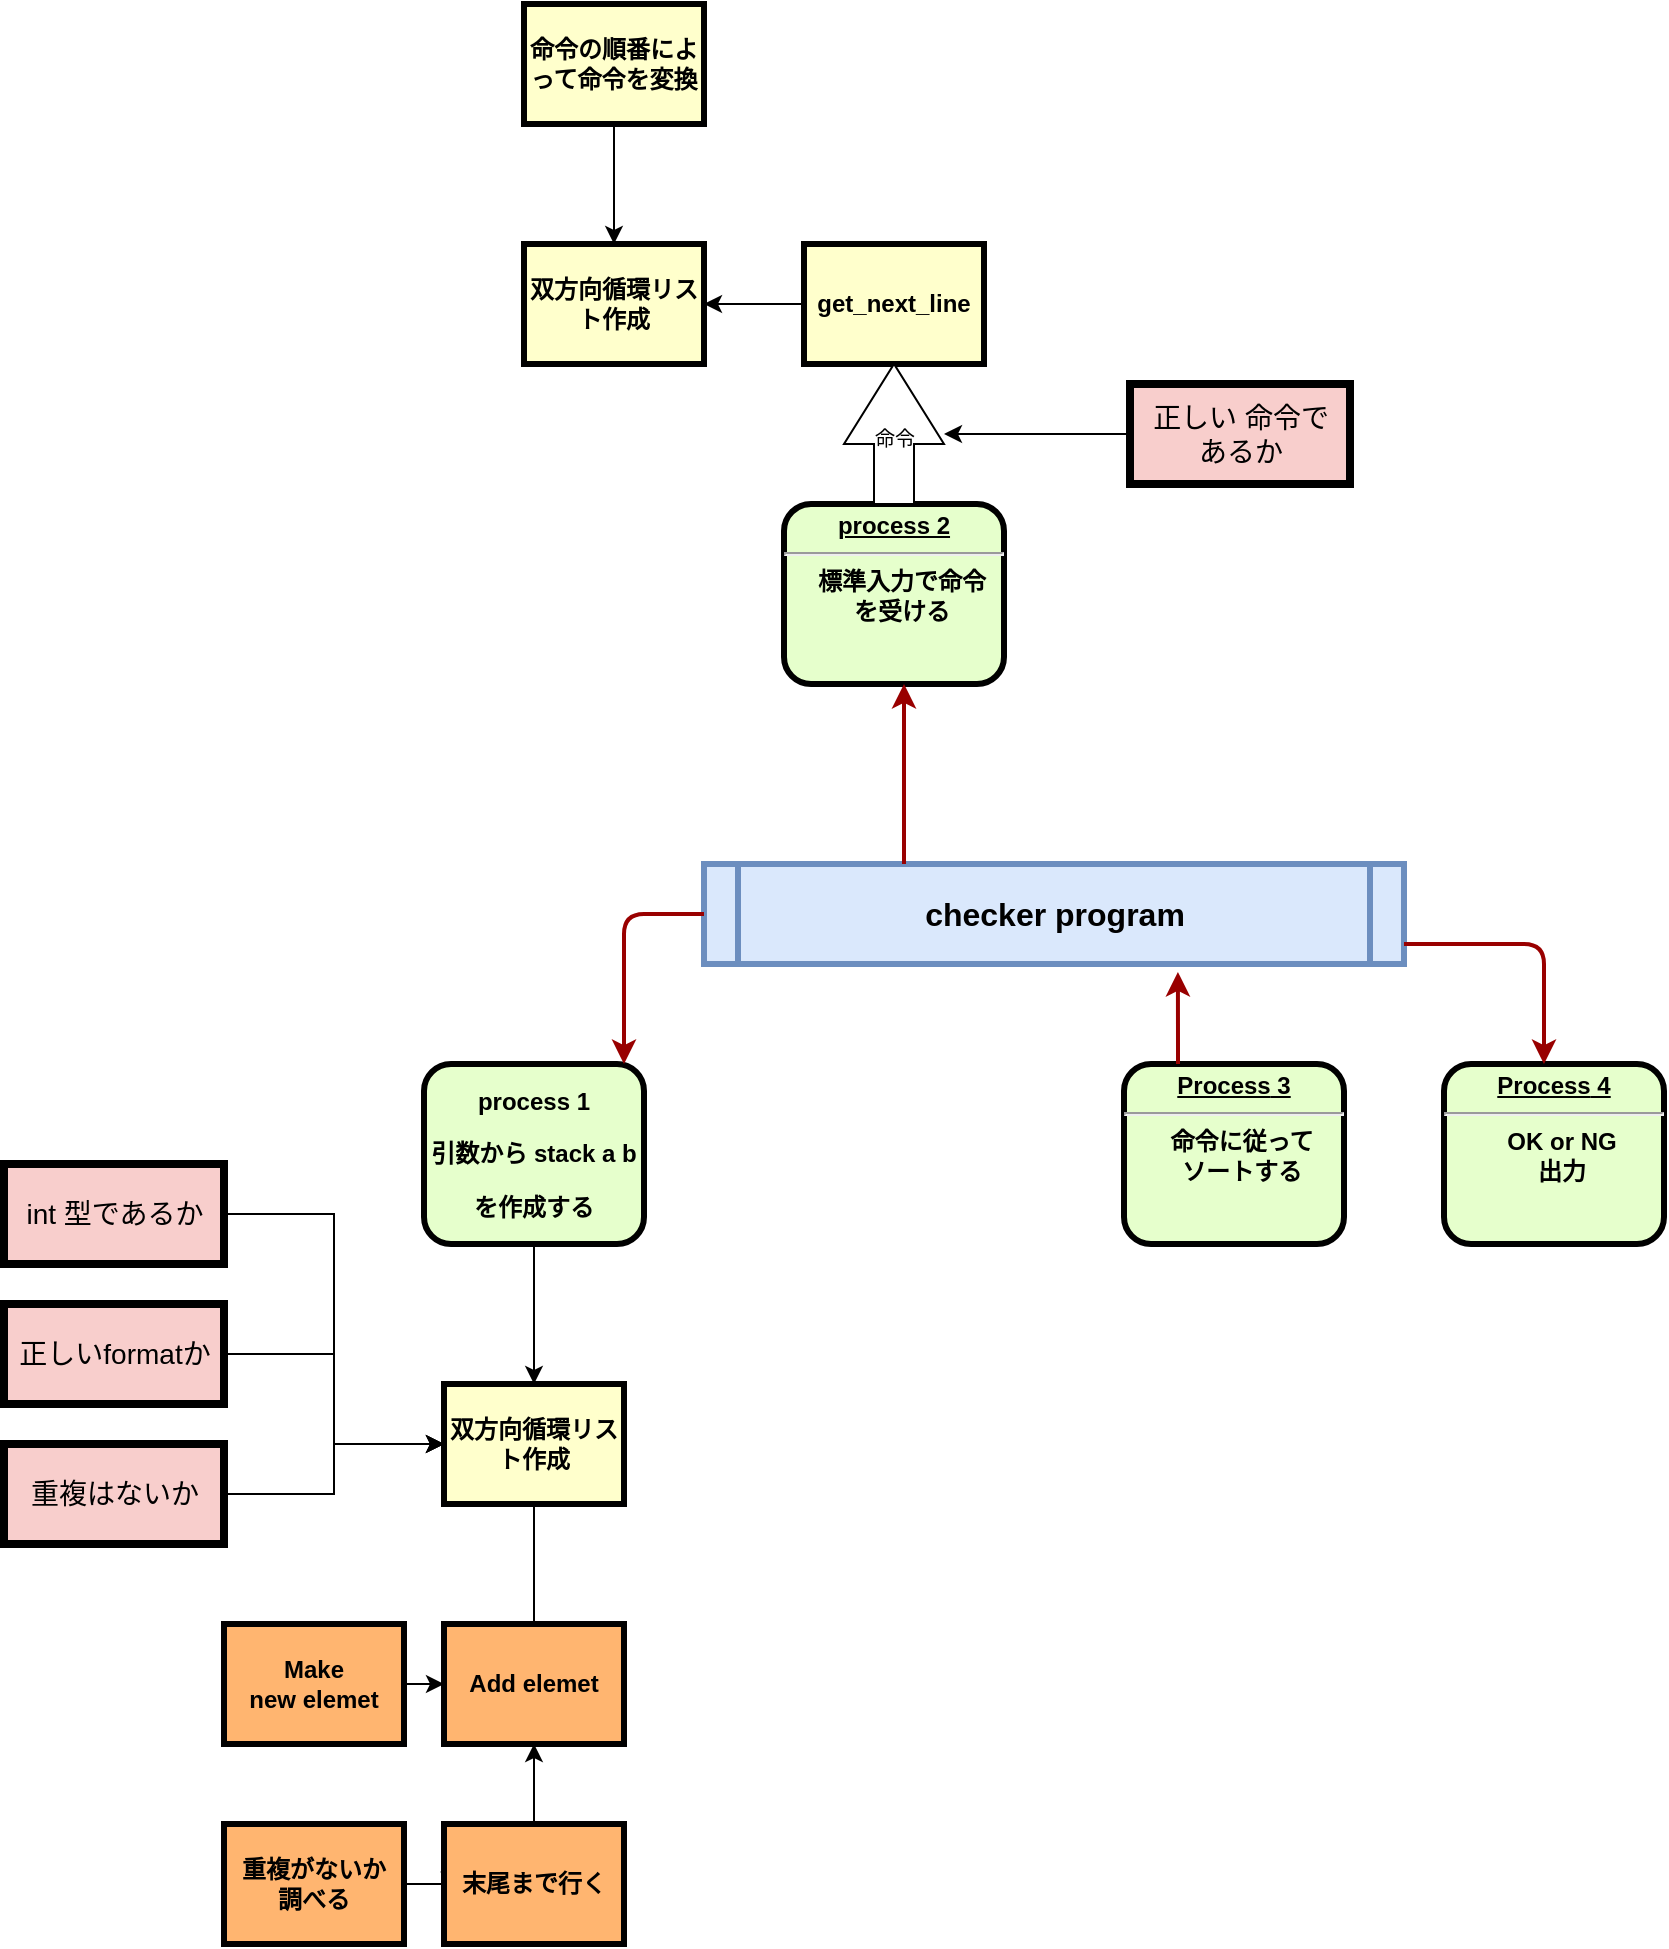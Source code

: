<mxfile version="14.6.0" type="github" pages="2">
  <diagram name="Page-1" id="c7558073-3199-34d8-9f00-42111426c3f3">
    <mxGraphModel dx="2252" dy="1963" grid="1" gridSize="10" guides="1" tooltips="1" connect="1" arrows="1" fold="1" page="1" pageScale="1" pageWidth="826" pageHeight="1169" background="#ffffff" math="0" shadow="0">
      <root>
        <mxCell id="0" />
        <mxCell id="1" parent="0" />
        <mxCell id="2" value="&lt;p style=&quot;line-height: 120%&quot;&gt;process 1&lt;/p&gt;&lt;p style=&quot;line-height: 120%&quot;&gt;引数から stack a b&lt;/p&gt;&lt;p style=&quot;line-height: 120%&quot;&gt;を作成する&lt;/p&gt;" style="verticalAlign=top;align=center;overflow=fill;fontSize=12;fontFamily=Helvetica;html=1;rounded=1;fontStyle=1;strokeWidth=3;fillColor=#E6FFCC;horizontal=1;" parent="1" vertex="1">
          <mxGeometry x="60" y="120" width="110" height="90" as="geometry" />
        </mxCell>
        <mxCell id="3" value="双方向循環リスト作成" style="whiteSpace=wrap;align=center;verticalAlign=middle;fontStyle=1;strokeWidth=3;fillColor=#FFFFCC" parent="1" vertex="1">
          <mxGeometry x="70" y="280" width="90" height="60" as="geometry" />
        </mxCell>
        <mxCell id="5" value="checker program" style="shape=process;whiteSpace=wrap;align=center;verticalAlign=middle;size=0.048;fontStyle=1;strokeWidth=3;fillColor=#dae8fc;fontSize=16;strokeColor=#6c8ebf;" parent="1" vertex="1">
          <mxGeometry x="200" y="20" width="350" height="50" as="geometry" />
        </mxCell>
        <mxCell id="6" value="&lt;p style=&quot;margin: 0px ; margin-top: 4px ; text-align: center ; text-decoration: underline&quot;&gt;&lt;strong&gt;process 2&lt;/strong&gt;&lt;/p&gt;&lt;hr&gt;&lt;p style=&quot;margin: 0px 0px 0px 8px&quot;&gt;標準入力で命令&lt;/p&gt;&lt;p style=&quot;margin: 0px 0px 0px 8px&quot;&gt;を受ける&lt;/p&gt;" style="verticalAlign=middle;align=center;overflow=fill;fontSize=12;fontFamily=Helvetica;html=1;rounded=1;fontStyle=1;strokeWidth=3;fillColor=#E6FFCC" parent="1" vertex="1">
          <mxGeometry x="240" y="-160" width="110" height="90" as="geometry" />
        </mxCell>
        <mxCell id="7" value="&lt;p style=&quot;margin: 0px ; margin-top: 4px ; text-align: center ; text-decoration: underline&quot;&gt;&lt;strong&gt;&lt;strong&gt;Process&lt;/strong&gt;&amp;nbsp;4&lt;br&gt;&lt;/strong&gt;&lt;/p&gt;&lt;hr&gt;&lt;p style=&quot;margin: 0px ; margin-left: 8px&quot;&gt;OK or NG&lt;/p&gt;&lt;p style=&quot;margin: 0px ; margin-left: 8px&quot;&gt;出力&lt;/p&gt;" style="verticalAlign=middle;align=center;overflow=fill;fontSize=12;fontFamily=Helvetica;html=1;rounded=1;fontStyle=1;strokeWidth=3;fillColor=#E6FFCC" parent="1" vertex="1">
          <mxGeometry x="570" y="120" width="110" height="90" as="geometry" />
        </mxCell>
        <mxCell id="8" value="&lt;p style=&quot;margin: 0px ; margin-top: 4px ; text-align: center ; text-decoration: underline&quot;&gt;&lt;strong&gt;&lt;strong&gt;Process&lt;/strong&gt;&amp;nbsp;3&lt;br&gt;&lt;/strong&gt;&lt;/p&gt;&lt;hr&gt;&lt;p style=&quot;margin: 0px ; margin-left: 8px&quot;&gt;命令に従って&lt;/p&gt;&lt;p style=&quot;margin: 0px ; margin-left: 8px&quot;&gt;ソートする&lt;/p&gt;" style="verticalAlign=middle;align=center;overflow=fill;fontSize=12;fontFamily=Helvetica;html=1;rounded=1;fontStyle=1;strokeWidth=3;fillColor=#E6FFCC" parent="1" vertex="1">
          <mxGeometry x="410" y="120" width="110" height="90" as="geometry" />
        </mxCell>
        <mxCell id="55" value="" style="edgeStyle=elbowEdgeStyle;elbow=horizontal;strokeColor=#990000;strokeWidth=2" parent="1" source="5" target="2" edge="1">
          <mxGeometry width="100" height="100" relative="1" as="geometry">
            <mxPoint x="50" y="530" as="sourcePoint" />
            <mxPoint x="150" y="430" as="targetPoint" />
            <Array as="points">
              <mxPoint x="160" y="100" />
              <mxPoint x="260" y="110" />
              <mxPoint x="260" y="370" />
            </Array>
          </mxGeometry>
        </mxCell>
        <mxCell id="58" value="" style="edgeStyle=elbowEdgeStyle;elbow=horizontal;strokeColor=#990000;strokeWidth=2" parent="1" source="5" target="6" edge="1">
          <mxGeometry width="100" height="100" relative="1" as="geometry">
            <mxPoint x="380" y="370" as="sourcePoint" />
            <mxPoint x="480" y="270" as="targetPoint" />
            <Array as="points">
              <mxPoint x="300" y="-10" />
              <mxPoint x="340" y="120" />
              <mxPoint x="430" y="160" />
              <mxPoint x="440" y="310" />
            </Array>
          </mxGeometry>
        </mxCell>
        <mxCell id="68" value="" style="edgeStyle=elbowEdgeStyle;elbow=vertical;strokeColor=#990000;strokeWidth=2;entryX=0.677;entryY=1.08;entryDx=0;entryDy=0;entryPerimeter=0;" parent="1" source="8" target="5" edge="1">
          <mxGeometry width="100" height="100" relative="1" as="geometry">
            <mxPoint x="570" y="380" as="sourcePoint" />
            <mxPoint x="510" y="250" as="targetPoint" />
            <Array as="points">
              <mxPoint x="437" y="110" />
              <mxPoint x="560" y="130" />
              <mxPoint x="570" y="360" />
            </Array>
          </mxGeometry>
        </mxCell>
        <mxCell id="72" value="" style="edgeStyle=elbowEdgeStyle;elbow=vertical;strokeColor=#990000;strokeWidth=2" parent="1" source="5" target="7" edge="1">
          <mxGeometry width="100" height="100" relative="1" as="geometry">
            <mxPoint x="500" y="500" as="sourcePoint" />
            <mxPoint x="600" y="400" as="targetPoint" />
            <Array as="points">
              <mxPoint x="620" y="60" />
              <mxPoint x="530" y="100" />
              <mxPoint x="500" y="430" />
              <mxPoint x="736" y="290" />
              <mxPoint x="650" y="410" />
            </Array>
          </mxGeometry>
        </mxCell>
        <mxCell id="fz69ndk7nvcvvIbJwUme-115" value="" style="edgeStyle=orthogonalEdgeStyle;rounded=0;orthogonalLoop=1;jettySize=auto;html=1;fontSize=14;entryX=0;entryY=0.5;entryDx=0;entryDy=0;" parent="1" source="fz69ndk7nvcvvIbJwUme-93" target="3" edge="1">
          <mxGeometry relative="1" as="geometry" />
        </mxCell>
        <mxCell id="fz69ndk7nvcvvIbJwUme-93" value="int 型であるか" style="html=1;fontSize=14;fillColor=#f8cecc;strokeWidth=4;" parent="1" vertex="1">
          <mxGeometry x="-150" y="170" width="110" height="50" as="geometry" />
        </mxCell>
        <mxCell id="fz69ndk7nvcvvIbJwUme-113" value="" style="edgeStyle=orthogonalEdgeStyle;rounded=0;orthogonalLoop=1;jettySize=auto;html=1;fontSize=14;" parent="1" source="fz69ndk7nvcvvIbJwUme-103" target="3" edge="1">
          <mxGeometry relative="1" as="geometry" />
        </mxCell>
        <mxCell id="fz69ndk7nvcvvIbJwUme-103" value="正しいformatか" style="html=1;fontSize=14;fillColor=#f8cecc;strokeWidth=4;" parent="1" vertex="1">
          <mxGeometry x="-150" y="240" width="110" height="50" as="geometry" />
        </mxCell>
        <mxCell id="fz69ndk7nvcvvIbJwUme-114" value="" style="edgeStyle=orthogonalEdgeStyle;rounded=0;orthogonalLoop=1;jettySize=auto;html=1;fontSize=14;entryX=0;entryY=0.5;entryDx=0;entryDy=0;" parent="1" source="fz69ndk7nvcvvIbJwUme-104" target="3" edge="1">
          <mxGeometry relative="1" as="geometry" />
        </mxCell>
        <mxCell id="fz69ndk7nvcvvIbJwUme-104" value="重複はないか" style="html=1;fontSize=14;fillColor=#f8cecc;strokeWidth=4;" parent="1" vertex="1">
          <mxGeometry x="-150" y="310" width="110" height="50" as="geometry" />
        </mxCell>
        <mxCell id="fz69ndk7nvcvvIbJwUme-111" value="" style="endArrow=classic;html=1;fontSize=14;exitX=0.5;exitY=1;exitDx=0;exitDy=0;entryX=0.5;entryY=0;entryDx=0;entryDy=0;" parent="1" source="2" target="3" edge="1">
          <mxGeometry width="50" height="50" relative="1" as="geometry">
            <mxPoint x="370" y="490" as="sourcePoint" />
            <mxPoint x="420" y="440" as="targetPoint" />
          </mxGeometry>
        </mxCell>
        <mxCell id="9rM6C5nUxTdN7SFC1eX0-80" style="edgeStyle=orthogonalEdgeStyle;rounded=0;orthogonalLoop=1;jettySize=auto;html=1;exitX=1;exitY=0.5;exitDx=0;exitDy=0;entryX=0;entryY=0.5;entryDx=0;entryDy=0;" edge="1" parent="1" source="fz69ndk7nvcvvIbJwUme-116" target="fz69ndk7nvcvvIbJwUme-118">
          <mxGeometry relative="1" as="geometry" />
        </mxCell>
        <mxCell id="fz69ndk7nvcvvIbJwUme-116" value="Make &#xa;new elemet" style="whiteSpace=wrap;align=center;verticalAlign=middle;fontStyle=1;strokeWidth=3;fillColor=#FFB570;" parent="1" vertex="1">
          <mxGeometry x="-40" y="400" width="90" height="60" as="geometry" />
        </mxCell>
        <mxCell id="fz69ndk7nvcvvIbJwUme-118" value="Add elemet" style="whiteSpace=wrap;align=center;verticalAlign=middle;fontStyle=1;strokeWidth=3;fillColor=#FFB570;" parent="1" vertex="1">
          <mxGeometry x="70" y="400" width="90" height="60" as="geometry" />
        </mxCell>
        <mxCell id="fz69ndk7nvcvvIbJwUme-119" value="" style="endArrow=none;html=1;fontSize=14;" parent="1" source="3" target="fz69ndk7nvcvvIbJwUme-118" edge="1">
          <mxGeometry width="50" height="50" relative="1" as="geometry">
            <mxPoint x="120" y="360" as="sourcePoint" />
            <mxPoint x="186.383" y="298.98" as="targetPoint" />
          </mxGeometry>
        </mxCell>
        <mxCell id="9rM6C5nUxTdN7SFC1eX0-75" value="" style="edgeStyle=orthogonalEdgeStyle;rounded=0;orthogonalLoop=1;jettySize=auto;html=1;entryX=-0.022;entryY=0.4;entryDx=0;entryDy=0;entryPerimeter=0;" edge="1" parent="1" source="9rM6C5nUxTdN7SFC1eX0-72" target="9rM6C5nUxTdN7SFC1eX0-73">
          <mxGeometry relative="1" as="geometry" />
        </mxCell>
        <mxCell id="9rM6C5nUxTdN7SFC1eX0-72" value="重複がないか&#xa;調べる" style="whiteSpace=wrap;align=center;verticalAlign=middle;fontStyle=1;strokeWidth=3;fillColor=#FFB570;" vertex="1" parent="1">
          <mxGeometry x="-40" y="500" width="90" height="60" as="geometry" />
        </mxCell>
        <mxCell id="9rM6C5nUxTdN7SFC1eX0-82" style="edgeStyle=orthogonalEdgeStyle;rounded=0;orthogonalLoop=1;jettySize=auto;html=1;exitX=0.5;exitY=0;exitDx=0;exitDy=0;" edge="1" parent="1" source="9rM6C5nUxTdN7SFC1eX0-73" target="fz69ndk7nvcvvIbJwUme-118">
          <mxGeometry relative="1" as="geometry" />
        </mxCell>
        <mxCell id="9rM6C5nUxTdN7SFC1eX0-73" value="末尾まで行く" style="whiteSpace=wrap;align=center;verticalAlign=middle;fontStyle=1;strokeWidth=3;fillColor=#FFB570;" vertex="1" parent="1">
          <mxGeometry x="70" y="500" width="90" height="60" as="geometry" />
        </mxCell>
        <mxCell id="9rM6C5nUxTdN7SFC1eX0-83" value="双方向循環リスト作成" style="whiteSpace=wrap;align=center;verticalAlign=middle;fontStyle=1;strokeWidth=3;fillColor=#FFFFCC" vertex="1" parent="1">
          <mxGeometry x="110" y="-290" width="90" height="60" as="geometry" />
        </mxCell>
        <mxCell id="9rM6C5nUxTdN7SFC1eX0-89" value="" style="edgeStyle=orthogonalEdgeStyle;rounded=0;orthogonalLoop=1;jettySize=auto;html=1;" edge="1" parent="1" source="9rM6C5nUxTdN7SFC1eX0-86" target="9rM6C5nUxTdN7SFC1eX0-83">
          <mxGeometry relative="1" as="geometry" />
        </mxCell>
        <mxCell id="9rM6C5nUxTdN7SFC1eX0-86" value="get_next_line" style="whiteSpace=wrap;align=center;verticalAlign=middle;fontStyle=1;strokeWidth=3;fillColor=#FFFFCC" vertex="1" parent="1">
          <mxGeometry x="250" y="-290" width="90" height="60" as="geometry" />
        </mxCell>
        <mxCell id="9rM6C5nUxTdN7SFC1eX0-91" value="" style="edgeStyle=orthogonalEdgeStyle;rounded=0;orthogonalLoop=1;jettySize=auto;html=1;fontSize=16;" edge="1" parent="1" source="9rM6C5nUxTdN7SFC1eX0-90" target="9rM6C5nUxTdN7SFC1eX0-83">
          <mxGeometry relative="1" as="geometry" />
        </mxCell>
        <mxCell id="9rM6C5nUxTdN7SFC1eX0-90" value="命令の順番によって命令を変換" style="whiteSpace=wrap;align=center;verticalAlign=middle;fontStyle=1;strokeWidth=3;fillColor=#FFFFCC" vertex="1" parent="1">
          <mxGeometry x="110" y="-410" width="90" height="60" as="geometry" />
        </mxCell>
        <mxCell id="9rM6C5nUxTdN7SFC1eX0-100" value="" style="edgeStyle=orthogonalEdgeStyle;rounded=0;orthogonalLoop=1;jettySize=auto;html=1;fontSize=16;" edge="1" parent="1" source="9rM6C5nUxTdN7SFC1eX0-92" target="9rM6C5nUxTdN7SFC1eX0-98">
          <mxGeometry relative="1" as="geometry" />
        </mxCell>
        <mxCell id="9rM6C5nUxTdN7SFC1eX0-92" value="正しい 命令で&lt;br&gt;あるか" style="html=1;fontSize=14;fillColor=#f8cecc;strokeWidth=4;" vertex="1" parent="1">
          <mxGeometry x="413" y="-220" width="110" height="50" as="geometry" />
        </mxCell>
        <mxCell id="9rM6C5nUxTdN7SFC1eX0-98" value="&lt;font size=&quot;1&quot;&gt;命令&lt;/font&gt;" style="html=1;shadow=0;dashed=0;align=center;verticalAlign=middle;shape=mxgraph.arrows2.arrow;dy=0.6;dx=40;direction=north;notch=0;fontSize=16;" vertex="1" parent="1">
          <mxGeometry x="270" y="-230" width="50" height="70" as="geometry" />
        </mxCell>
      </root>
    </mxGraphModel>
  </diagram>
  <diagram id="EDTxmPWWis4Bp-adfoEP" name="Page-2">
    <mxGraphModel dx="1426" dy="794" grid="1" gridSize="10" guides="1" tooltips="1" connect="1" arrows="1" fold="1" page="1" pageScale="1" pageWidth="827" pageHeight="1169" math="0" shadow="0">
      <root>
        <mxCell id="xweUHiVIhZWd1U8UhFmA-0" />
        <mxCell id="xweUHiVIhZWd1U8UhFmA-1" parent="xweUHiVIhZWd1U8UhFmA-0" />
      </root>
    </mxGraphModel>
  </diagram>
</mxfile>

